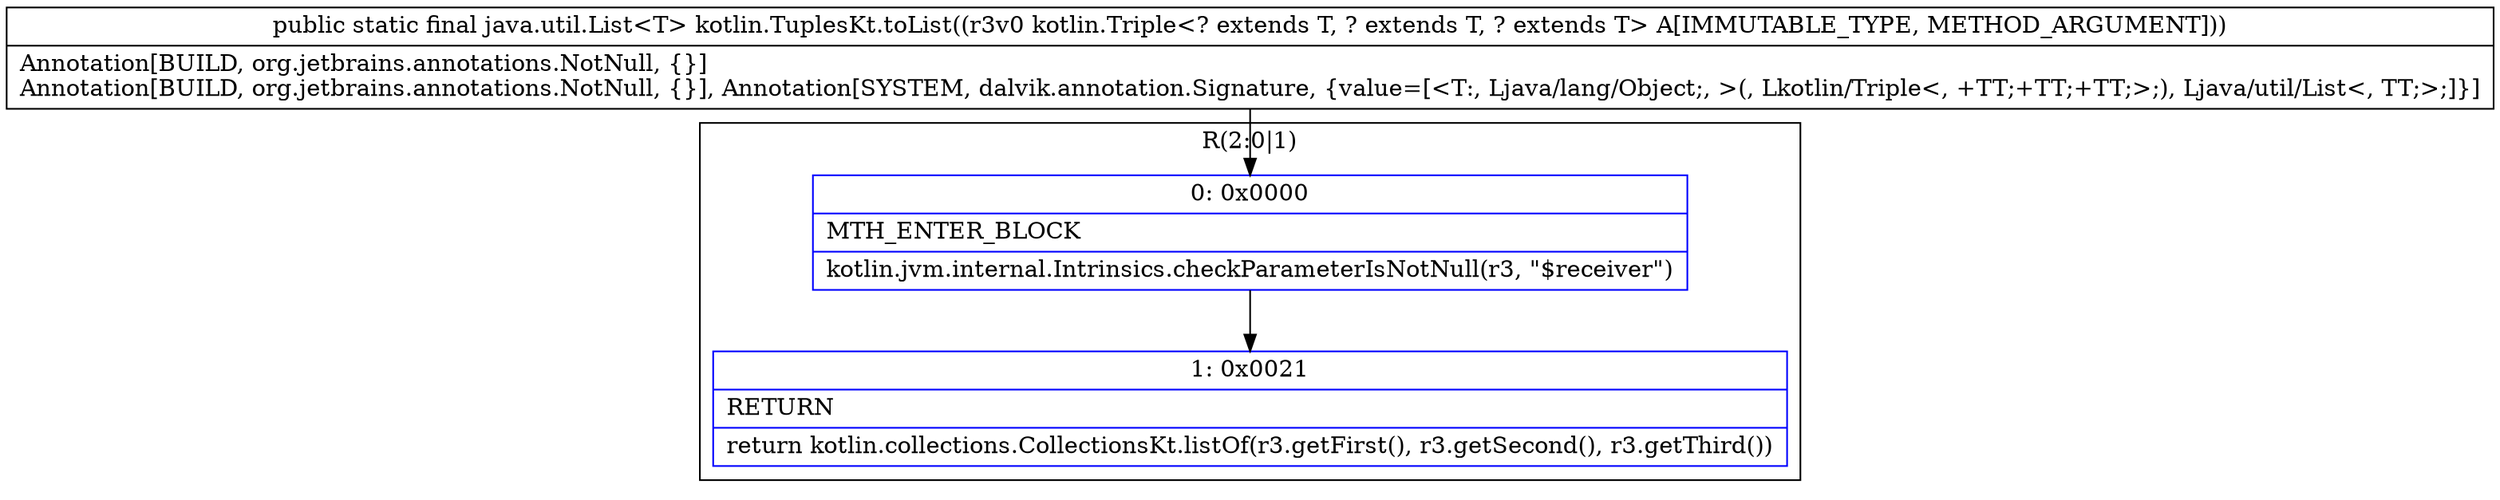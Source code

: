 digraph "CFG forkotlin.TuplesKt.toList(Lkotlin\/Triple;)Ljava\/util\/List;" {
subgraph cluster_Region_1541520422 {
label = "R(2:0|1)";
node [shape=record,color=blue];
Node_0 [shape=record,label="{0\:\ 0x0000|MTH_ENTER_BLOCK\l|kotlin.jvm.internal.Intrinsics.checkParameterIsNotNull(r3, \"$receiver\")\l}"];
Node_1 [shape=record,label="{1\:\ 0x0021|RETURN\l|return kotlin.collections.CollectionsKt.listOf(r3.getFirst(), r3.getSecond(), r3.getThird())\l}"];
}
MethodNode[shape=record,label="{public static final java.util.List\<T\> kotlin.TuplesKt.toList((r3v0 kotlin.Triple\<? extends T, ? extends T, ? extends T\> A[IMMUTABLE_TYPE, METHOD_ARGUMENT]))  | Annotation[BUILD, org.jetbrains.annotations.NotNull, \{\}]\lAnnotation[BUILD, org.jetbrains.annotations.NotNull, \{\}], Annotation[SYSTEM, dalvik.annotation.Signature, \{value=[\<T:, Ljava\/lang\/Object;, \>(, Lkotlin\/Triple\<, +TT;+TT;+TT;\>;), Ljava\/util\/List\<, TT;\>;]\}]\l}"];
MethodNode -> Node_0;
Node_0 -> Node_1;
}

